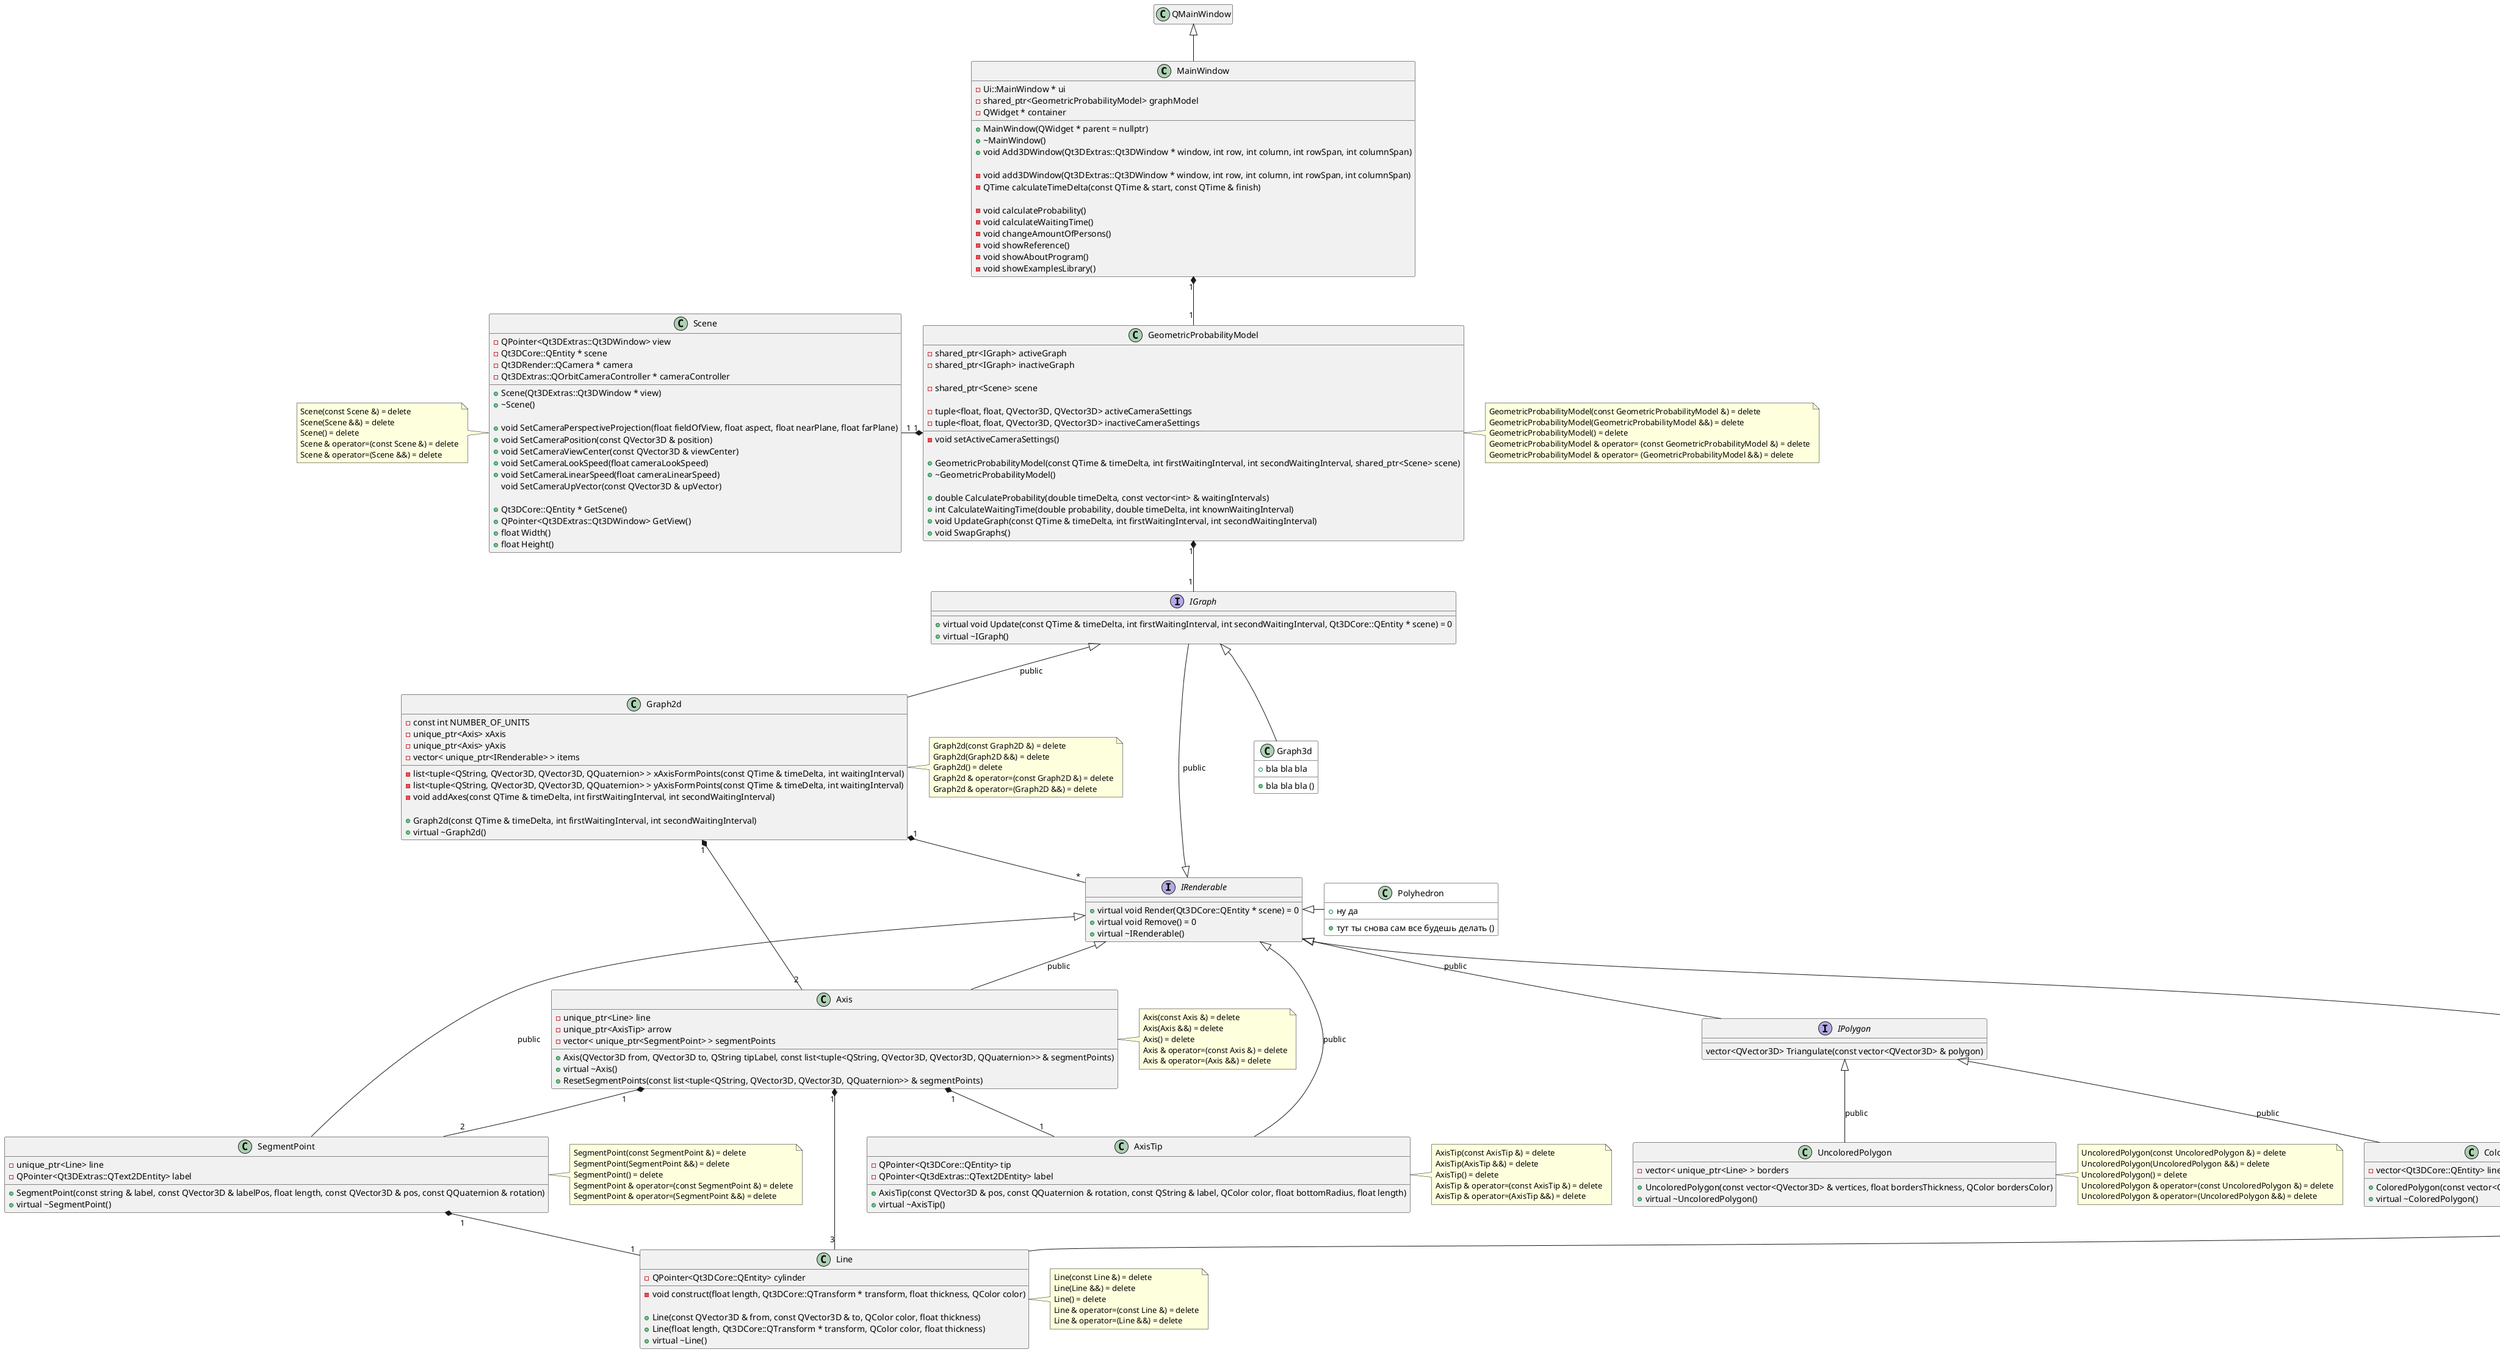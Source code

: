 @startuml 

'https://plantuml.com/class-diagram

class MainWindow {
    - Ui::MainWindow * ui
    - shared_ptr<GeometricProbabilityModel> graphModel
    - QWidget * container

    + MainWindow(QWidget * parent = nullptr)
    + ~MainWindow()
    + void Add3DWindow(Qt3DExtras::Qt3DWindow * window, int row, int column, int rowSpan, int columnSpan)

    - void add3DWindow(Qt3DExtras::Qt3DWindow * window, int row, int column, int rowSpan, int columnSpan)
    - QTime calculateTimeDelta(const QTime & start, const QTime & finish)

    - void calculateProbability()
    - void calculateWaitingTime()
    - void changeAmountOfPersons()
    - void showReference()
    - void showAboutProgram()
    - void showExamplesLibrary()
}
QMainWindow <|-- MainWindow
hide QMainWindow members



class GeometricProbabilityModel {
    - shared_ptr<IGraph> activeGraph
    - shared_ptr<IGraph> inactiveGraph

    - shared_ptr<Scene> scene

    - tuple<float, float, QVector3D, QVector3D> activeCameraSettings
    - tuple<float, float, QVector3D, QVector3D> inactiveCameraSettings

    - void setActiveCameraSettings()

    + GeometricProbabilityModel(const QTime & timeDelta, int firstWaitingInterval, int secondWaitingInterval, shared_ptr<Scene> scene)
    + ~GeometricProbabilityModel()

	+ double CalculateProbability(double timeDelta, const vector<int> & waitingIntervals)
    + int CalculateWaitingTime(double probability, double timeDelta, int knownWaitingInterval)
    + void UpdateGraph(const QTime & timeDelta, int firstWaitingInterval, int secondWaitingInterval)
    + void SwapGraphs()
}
MainWindow "1" *-- "1" GeometricProbabilityModel
note left of GeometricProbabilityModel::"graph"
    на этом месте будет стоять либо двухмерный,
    либо трехмерный график
end note
note right of GeometricProbabilityModel
    GeometricProbabilityModel(const GeometricProbabilityModel &) = delete
    GeometricProbabilityModel(GeometricProbabilityModel &&) = delete
    GeometricProbabilityModel() = delete
    GeometricProbabilityModel & operator= (const GeometricProbabilityModel &) = delete
    GeometricProbabilityModel & operator= (GeometricProbabilityModel &&) = delete
end note



interface IGraph {
    + virtual void Update(const QTime & timeDelta, int firstWaitingInterval, int secondWaitingInterval, Qt3DCore::QEntity * scene) = 0
    + virtual ~IGraph()
}
IRenderable <|-- IGraph : public
GeometricProbabilityModel "1" *-- "1" IGraph
note left of IGraph::"mainFigure"
    основная фигура, характеризующая
    геометрическую вероятность
end note
note left of IGraph::"boundingFigure"
    фигура, ограничивающая основную
end note



class Graph2d {
    - const int NUMBER_OF_UNITS
    - unique_ptr<Axis> xAxis
    - unique_ptr<Axis> yAxis
    - vector< unique_ptr<IRenderable> > items

	- list<tuple<QString, QVector3D, QVector3D, QQuaternion> > xAxisFormPoints(const QTime & timeDelta, int waitingInterval)
	- list<tuple<QString, QVector3D, QVector3D, QQuaternion> > yAxisFormPoints(const QTime & timeDelta, int waitingInterval)
    - void addAxes(const QTime & timeDelta, int firstWaitingInterval, int secondWaitingInterval)

    + Graph2d(const QTime & timeDelta, int firstWaitingInterval, int secondWaitingInterval)
    + virtual ~Graph2d()
}
IGraph <|-- Graph2d : public
note right of Graph2d
    Graph2d(const Graph2D &) = delete
    Graph2d(Graph2D &&) = delete
    Graph2d() = delete
    Graph2d & operator=(const Graph2D &) = delete
    Graph2d & operator=(Graph2D &&) = delete
end note



class Graph3d #white { /' #white окрашивает объект в белый цвет '/
    + bla bla bla
    + bla bla bla ()
}
IGraph <|-- Graph3d



class Axis {
    - unique_ptr<Line> line
    - unique_ptr<AxisTip> arrow
    - vector< unique_ptr<SegmentPoint> > segmentPoints

    + Axis(QVector3D from, QVector3D to, QString tipLabel, const list<tuple<QString, QVector3D, QVector3D, QQuaternion>> & segmentPoints)
    + virtual ~Axis()
    + ResetSegmentPoints(const list<tuple<QString, QVector3D, QVector3D, QQuaternion>> & segmentPoints)
}
IRenderable <|-- Axis : public
Graph2d "1" *-- "2" Axis
note right of Axis
    Axis(const Axis &) = delete
    Axis(Axis &&) = delete
    Axis() = delete
    Axis & operator=(const Axis &) = delete
    Axis & operator=(Axis &&) = delete
end note



class SegmentPoint {
    - unique_ptr<Line> line
    - QPointer<Qt3DExtras::QText2DEntity> label

    + SegmentPoint(const string & label, const QVector3D & labelPos, float length, const QVector3D & pos, const QQuaternion & rotation)
    + virtual ~SegmentPoint()
}
IRenderable <|-- SegmentPoint : public
Axis "1" *-- "2" SegmentPoint
note right of SegmentPoint
    SegmentPoint(const SegmentPoint &) = delete
    SegmentPoint(SegmentPoint &&) = delete
    SegmentPoint() = delete
    SegmentPoint & operator=(const SegmentPoint &) = delete
    SegmentPoint & operator=(SegmentPoint &&) = delete
end note


interface IPolygon {
    vector<QVector3D> Triangulate(const vector<QVector3D> & polygon)
}
IRenderable <|-- IPolygon : public



class ColoredPolygon {
    - vector<Qt3DCore::QEntity> lineEntity

    + ColoredPolygon(const vector<QVector3D> & vertices, QColor color)
    + virtual ~ColoredPolygon()
}
IPolygon <|-- ColoredPolygon : public
note right of ColoredPolygon
    ColoredPolygon(const ColoredPolygon &) = delete
    ColoredPolygon(ColoredPolygon &&) = delete
    ColoredPolygon() = delete
    ColoredPolygon & operator=(const ColoredPolygon &) = delete
    ColoredPolygon & operator=(ColoredPolygon &&) = delete
end note



class UncoloredPolygon {
    - vector< unique_ptr<Line> > borders

    + UncoloredPolygon(const vector<QVector3D> & vertices, float bordersThickness, QColor bordersColor)
    + virtual ~UncoloredPolygon()
}
IPolygon <|-- UncoloredPolygon : public
note right of UncoloredPolygon
    UncoloredPolygon(const UncoloredPolygon &) = delete
    UncoloredPolygon(UncoloredPolygon &&) = delete
    UncoloredPolygon() = delete
    UncoloredPolygon & operator=(const UncoloredPolygon &) = delete
    UncoloredPolygon & operator=(UncoloredPolygon &&) = delete
end note



class Polyhedron #white { /' #white окрашивает объект в белый цвет '/
    + ну да
    + тут ты снова сам все будешь делать ()
}
IRenderable <|- Polyhedron



interface IRenderable {
    + virtual void Render(Qt3DCore::QEntity * scene) = 0
    + virtual void Remove() = 0
    + virtual ~IRenderable()
}
IGraph -[hidden]- IRenderable
Graph2d "1" *-- "*" IRenderable



class Line {
    - QPointer<Qt3DCore::QEntity> cylinder
    - void construct(float length, Qt3DCore::QTransform * transform, float thickness, QColor color)

    + Line(const QVector3D & from, const QVector3D & to, QColor color, float thickness)
    + Line(float length, Qt3DCore::QTransform * transform, QColor color, float thickness)
    + virtual ~Line()
}
IRenderable <|-- Line : public
SegmentPoint "1" *-- "1" Line
Axis "1" *-- "3" Line
note right of Line
    Line(const Line &) = delete
    Line(Line &&) = delete
    Line() = delete
    Line & operator=(const Line &) = delete
    Line & operator=(Line &&) = delete
end note



class AxisTip {
    - QPointer<Qt3DCore::QEntity> tip
    - QPointer<Qt3dExtras::QText2DEntity> label

    + AxisTip(const QVector3D & pos, const QQuaternion & rotation, const QString & label, QColor color, float bottomRadius, float length)
    + virtual ~AxisTip()
}
IRenderable <|-- AxisTip : public
Axis "1" *-- "1" AxisTip
note right of AxisTip
    AxisTip(const AxisTip &) = delete
    AxisTip(AxisTip &&) = delete
    AxisTip() = delete
    AxisTip & operator=(const AxisTip &) = delete
    AxisTip & operator=(AxisTip &&) = delete
end note



class Scene {
	- QPointer<Qt3DExtras::Qt3DWindow> view
	- Qt3DCore::QEntity * scene
	- Qt3DRender::QCamera * camera
	- Qt3DExtras::QOrbitCameraController * cameraController

    + Scene(Qt3DExtras::Qt3DWindow * view)
    + ~Scene()

	+ void SetCameraPerspectiveProjection(float fieldOfView, float aspect, float nearPlane, float farPlane)
	+ void SetCameraPosition(const QVector3D & position)
	+ void SetCameraViewCenter(const QVector3D & viewCenter)
	+ void SetCameraLookSpeed(float cameraLookSpeed)
	+ void SetCameraLinearSpeed(float cameraLinearSpeed)
	void SetCameraUpVector(const QVector3D & upVector)

	+ Qt3DCore::QEntity * GetScene()
	+ QPointer<Qt3DExtras::Qt3DWindow> GetView()
	+ float Width()
	+ float Height()
}
GeometricProbabilityModel "1" *-left- "1" Scene
note left of Scene
    Scene(const Scene &) = delete
    Scene(Scene &&) = delete
    Scene() = delete
    Scene & operator=(const Scene &) = delete
    Scene & operator=(Scene &&) = delete
end note

@enduml